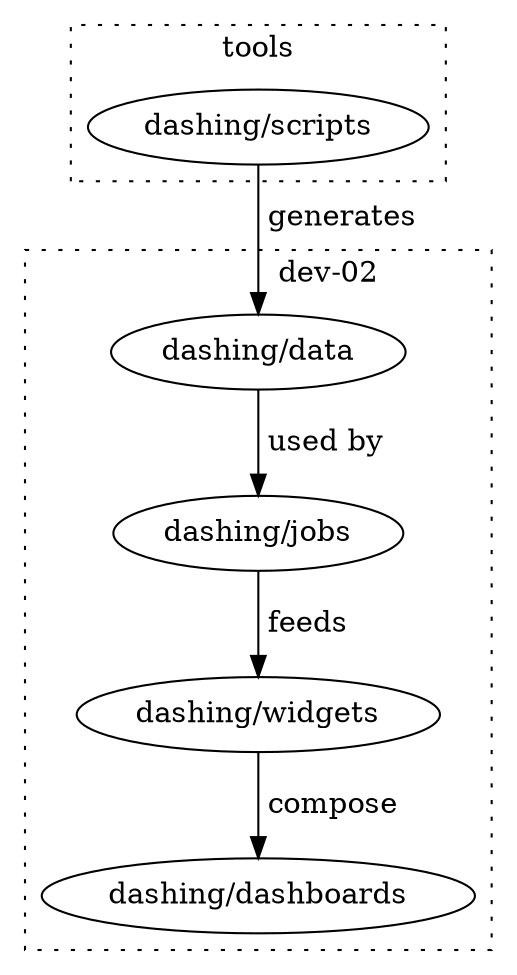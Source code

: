 digraph workflow {
    subgraph cluster_tools {
        "dashing/scripts";
        label="tools";
        graph[style="dotted"];
    };

    "dashing/scripts" -> "dashing/data" [label=" generates"];

    subgraph cluster_dev_02 {
        "dashing/data" -> "dashing/jobs" [label=" used by"]
        "dashing/jobs" -> "dashing/widgets" [label=" feeds"];
        "dashing/widgets" -> "dashing/dashboards" [label=" compose"];
        label="               dev-02";
        graph[style="dotted"];
    }
}
